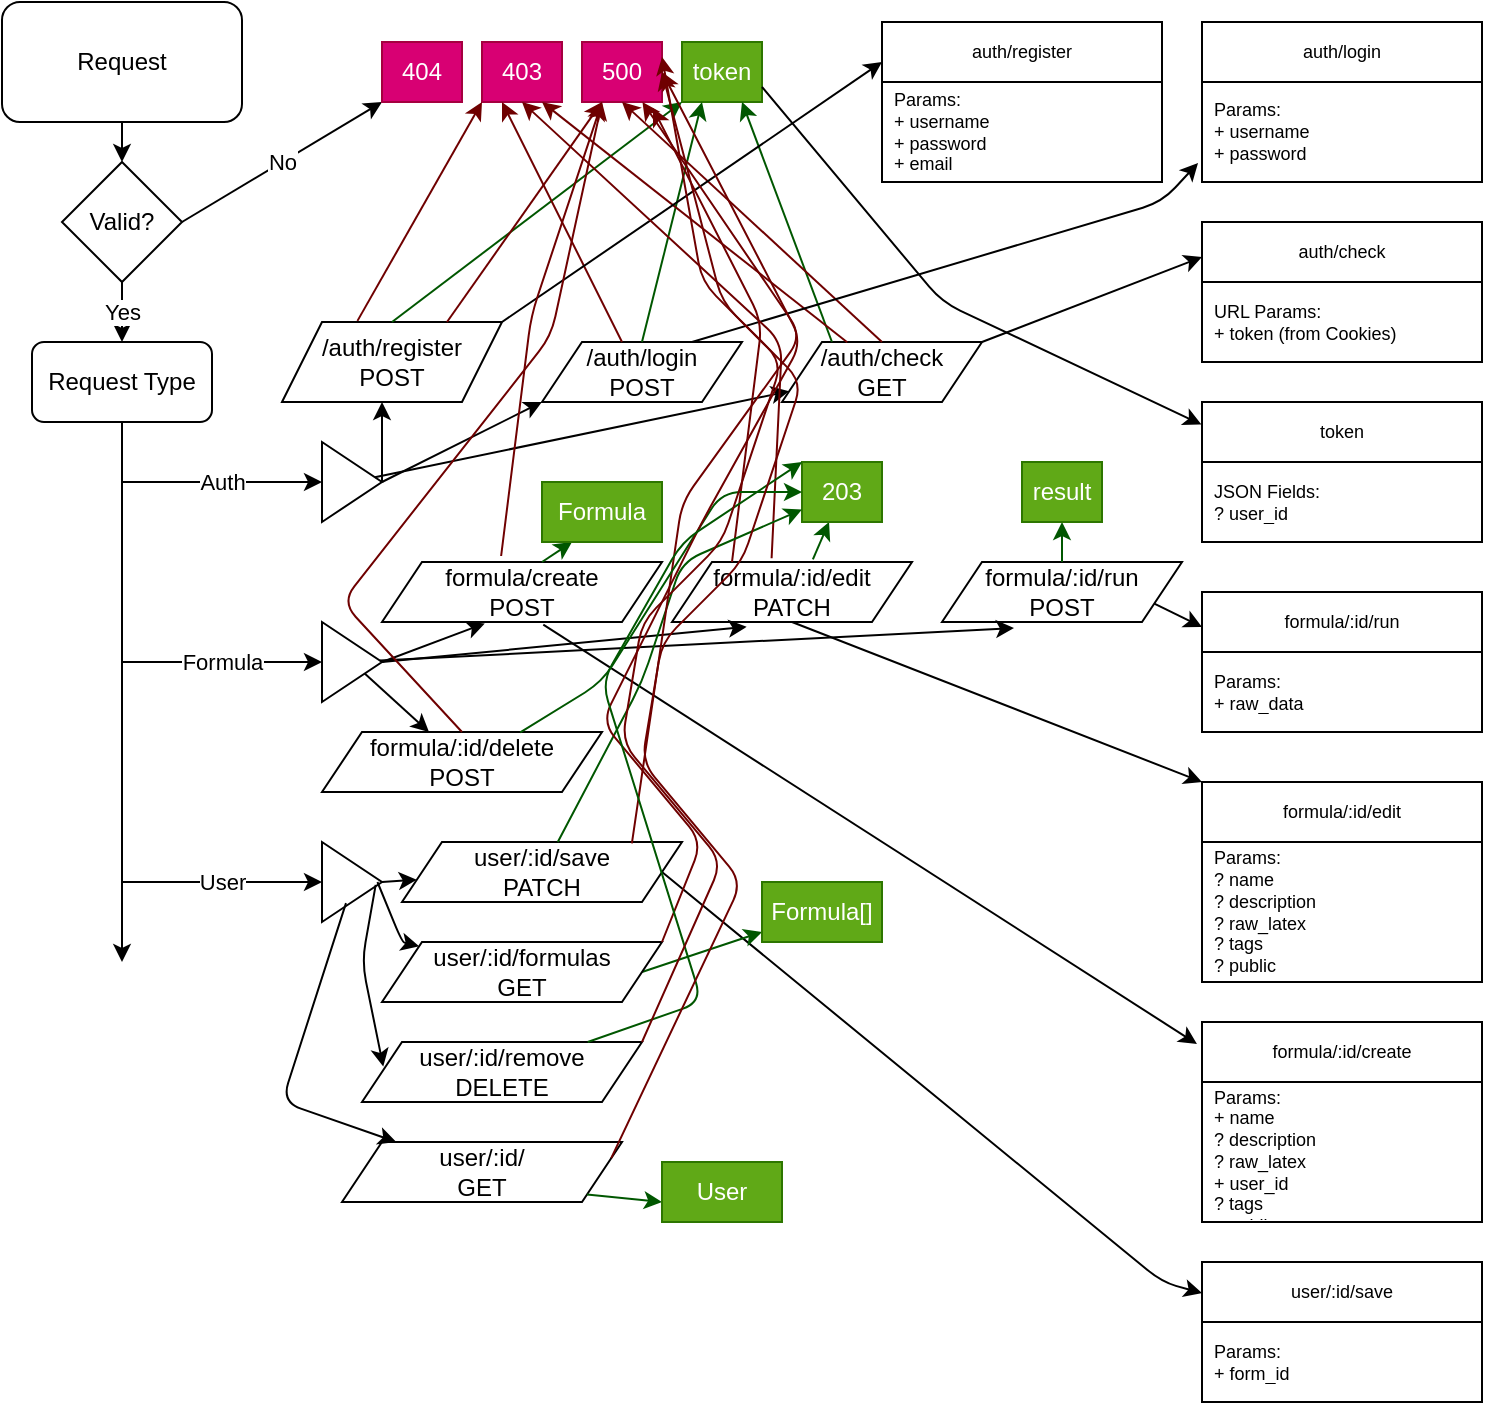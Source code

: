 <mxfile>
    <diagram id="-3ESVIowUBnwDrVUyzs-" name="Page-1">
        <mxGraphModel dx="756" dy="534" grid="1" gridSize="10" guides="1" tooltips="1" connect="1" arrows="1" fold="1" page="1" pageScale="1" pageWidth="850" pageHeight="1100" math="0" shadow="0">
            <root>
                <mxCell id="0"/>
                <mxCell id="1" parent="0"/>
                <mxCell id="2" value="Request" style="rounded=1;whiteSpace=wrap;html=1;" parent="1" vertex="1">
                    <mxGeometry x="30" y="20" width="120" height="60" as="geometry"/>
                </mxCell>
                <mxCell id="7" value="Valid?" style="rhombus;whiteSpace=wrap;html=1;" parent="1" vertex="1">
                    <mxGeometry x="60" y="100" width="60" height="60" as="geometry"/>
                </mxCell>
                <mxCell id="8" value="" style="endArrow=classic;html=1;exitX=0.5;exitY=1;exitDx=0;exitDy=0;entryX=0.5;entryY=0;entryDx=0;entryDy=0;" parent="1" source="2" target="7" edge="1">
                    <mxGeometry width="50" height="50" relative="1" as="geometry">
                        <mxPoint x="350" y="240" as="sourcePoint"/>
                        <mxPoint x="400" y="190" as="targetPoint"/>
                    </mxGeometry>
                </mxCell>
                <mxCell id="9" value="" style="endArrow=classic;html=1;exitX=0.5;exitY=1;exitDx=0;exitDy=0;" parent="1" source="7" edge="1">
                    <mxGeometry relative="1" as="geometry">
                        <mxPoint x="330" y="210" as="sourcePoint"/>
                        <mxPoint x="90" y="190" as="targetPoint"/>
                    </mxGeometry>
                </mxCell>
                <mxCell id="10" value="Yes" style="edgeLabel;resizable=0;html=1;align=center;verticalAlign=middle;" parent="9" connectable="0" vertex="1">
                    <mxGeometry relative="1" as="geometry"/>
                </mxCell>
                <mxCell id="11" value="" style="endArrow=classic;html=1;exitX=1;exitY=0.5;exitDx=0;exitDy=0;" parent="1" source="7" edge="1">
                    <mxGeometry relative="1" as="geometry">
                        <mxPoint x="330" y="210" as="sourcePoint"/>
                        <mxPoint x="220" y="70" as="targetPoint"/>
                    </mxGeometry>
                </mxCell>
                <mxCell id="12" value="No" style="edgeLabel;resizable=0;html=1;align=center;verticalAlign=middle;" parent="11" connectable="0" vertex="1">
                    <mxGeometry relative="1" as="geometry"/>
                </mxCell>
                <mxCell id="13" value="404" style="rounded=0;whiteSpace=wrap;html=1;fillColor=#d80073;fontColor=#ffffff;strokeColor=#A50040;" parent="1" vertex="1">
                    <mxGeometry x="220" y="40" width="40" height="30" as="geometry"/>
                </mxCell>
                <mxCell id="14" value="Request Type" style="rounded=1;whiteSpace=wrap;html=1;" parent="1" vertex="1">
                    <mxGeometry x="45" y="190" width="90" height="40" as="geometry"/>
                </mxCell>
                <mxCell id="17" value="" style="endArrow=classic;html=1;exitX=0.5;exitY=1;exitDx=0;exitDy=0;" parent="1" source="14" edge="1">
                    <mxGeometry width="50" height="50" relative="1" as="geometry">
                        <mxPoint x="90" y="240" as="sourcePoint"/>
                        <mxPoint x="90" y="500" as="targetPoint"/>
                    </mxGeometry>
                </mxCell>
                <mxCell id="18" value="" style="endArrow=classic;html=1;" parent="1" edge="1">
                    <mxGeometry relative="1" as="geometry">
                        <mxPoint x="90" y="260" as="sourcePoint"/>
                        <mxPoint x="190" y="260" as="targetPoint"/>
                    </mxGeometry>
                </mxCell>
                <mxCell id="19" value="Auth" style="edgeLabel;resizable=0;html=1;align=center;verticalAlign=middle;" parent="18" connectable="0" vertex="1">
                    <mxGeometry relative="1" as="geometry"/>
                </mxCell>
                <mxCell id="20" value="" style="triangle;whiteSpace=wrap;html=1;" parent="1" vertex="1">
                    <mxGeometry x="190" y="240" width="30" height="40" as="geometry"/>
                </mxCell>
                <mxCell id="21" value="" style="endArrow=classic;html=1;" parent="1" source="20" target="26" edge="1">
                    <mxGeometry width="50" height="50" relative="1" as="geometry">
                        <mxPoint x="350" y="280" as="sourcePoint"/>
                        <mxPoint x="420" y="220" as="targetPoint"/>
                    </mxGeometry>
                </mxCell>
                <mxCell id="22" value="" style="endArrow=classic;html=1;" parent="1" edge="1">
                    <mxGeometry width="50" height="50" relative="1" as="geometry">
                        <mxPoint x="220" y="260" as="sourcePoint"/>
                        <mxPoint x="300" y="220" as="targetPoint"/>
                    </mxGeometry>
                </mxCell>
                <mxCell id="23" value="" style="endArrow=classic;html=1;exitX=1;exitY=0.5;exitDx=0;exitDy=0;" parent="1" source="20" edge="1">
                    <mxGeometry width="50" height="50" relative="1" as="geometry">
                        <mxPoint x="350" y="280" as="sourcePoint"/>
                        <mxPoint x="220" y="220" as="targetPoint"/>
                    </mxGeometry>
                </mxCell>
                <mxCell id="24" value="/auth/register&lt;br&gt;POST" style="shape=parallelogram;perimeter=parallelogramPerimeter;whiteSpace=wrap;html=1;fixedSize=1;" parent="1" vertex="1">
                    <mxGeometry x="170" y="180" width="110" height="40" as="geometry"/>
                </mxCell>
                <mxCell id="25" value="/auth/login&lt;br&gt;POST" style="shape=parallelogram;perimeter=parallelogramPerimeter;whiteSpace=wrap;html=1;fixedSize=1;" parent="1" vertex="1">
                    <mxGeometry x="300" y="190" width="100" height="30" as="geometry"/>
                </mxCell>
                <mxCell id="26" value="/auth/check&lt;br&gt;GET" style="shape=parallelogram;perimeter=parallelogramPerimeter;whiteSpace=wrap;html=1;fixedSize=1;" parent="1" vertex="1">
                    <mxGeometry x="420" y="190" width="100" height="30" as="geometry"/>
                </mxCell>
                <mxCell id="27" value="403" style="rounded=0;whiteSpace=wrap;html=1;fillColor=#d80073;fontColor=#ffffff;strokeColor=#A50040;" parent="1" vertex="1">
                    <mxGeometry x="270" y="40" width="40" height="30" as="geometry"/>
                </mxCell>
                <mxCell id="28" value="500" style="rounded=0;whiteSpace=wrap;html=1;fillColor=#d80073;fontColor=#ffffff;strokeColor=#A50040;" parent="1" vertex="1">
                    <mxGeometry x="320" y="40" width="40" height="30" as="geometry"/>
                </mxCell>
                <mxCell id="29" value="token" style="rounded=0;whiteSpace=wrap;html=1;fillColor=#60a917;fontColor=#ffffff;strokeColor=#2D7600;" parent="1" vertex="1">
                    <mxGeometry x="370" y="40" width="40" height="30" as="geometry"/>
                </mxCell>
                <mxCell id="30" value="" style="endArrow=classic;html=1;fillColor=#a20025;strokeColor=#6F0000;exitX=0.343;exitY=-0.014;exitDx=0;exitDy=0;exitPerimeter=0;entryX=0;entryY=1;entryDx=0;entryDy=0;" parent="1" source="24" target="27" edge="1">
                    <mxGeometry width="50" height="50" relative="1" as="geometry">
                        <mxPoint x="290" y="190" as="sourcePoint"/>
                        <mxPoint x="340" y="140" as="targetPoint"/>
                    </mxGeometry>
                </mxCell>
                <mxCell id="31" value="" style="endArrow=classic;html=1;fillColor=#008a00;strokeColor=#005700;exitX=0.5;exitY=0;exitDx=0;exitDy=0;entryX=0;entryY=1;entryDx=0;entryDy=0;" parent="1" source="24" target="29" edge="1">
                    <mxGeometry width="50" height="50" relative="1" as="geometry">
                        <mxPoint x="290" y="190" as="sourcePoint"/>
                        <mxPoint x="340" y="140" as="targetPoint"/>
                    </mxGeometry>
                </mxCell>
                <mxCell id="32" value="" style="endArrow=classic;html=1;fillColor=#a20025;strokeColor=#6F0000;exitX=0.4;exitY=0;exitDx=0;exitDy=0;exitPerimeter=0;entryX=0.25;entryY=1;entryDx=0;entryDy=0;" parent="1" source="25" target="27" edge="1">
                    <mxGeometry width="50" height="50" relative="1" as="geometry">
                        <mxPoint x="224.3" y="199.58" as="sourcePoint"/>
                        <mxPoint x="280" y="80.0" as="targetPoint"/>
                    </mxGeometry>
                </mxCell>
                <mxCell id="33" value="" style="endArrow=classic;html=1;fillColor=#008a00;strokeColor=#005700;exitX=0.5;exitY=0;exitDx=0;exitDy=0;entryX=0.25;entryY=1;entryDx=0;entryDy=0;" parent="1" source="25" target="29" edge="1">
                    <mxGeometry width="50" height="50" relative="1" as="geometry">
                        <mxPoint x="240" y="200" as="sourcePoint"/>
                        <mxPoint x="380" y="80.0" as="targetPoint"/>
                    </mxGeometry>
                </mxCell>
                <mxCell id="34" value="" style="endArrow=classic;html=1;fillColor=#a20025;strokeColor=#6F0000;exitX=0.75;exitY=0;exitDx=0;exitDy=0;entryX=0.25;entryY=1;entryDx=0;entryDy=0;" parent="1" source="24" target="28" edge="1">
                    <mxGeometry width="50" height="50" relative="1" as="geometry">
                        <mxPoint x="224.3" y="199.58" as="sourcePoint"/>
                        <mxPoint x="280" y="80.0" as="targetPoint"/>
                    </mxGeometry>
                </mxCell>
                <mxCell id="35" value="" style="endArrow=classic;html=1;fillColor=#008a00;strokeColor=#005700;exitX=0.25;exitY=0;exitDx=0;exitDy=0;entryX=0.75;entryY=1;entryDx=0;entryDy=0;" parent="1" source="26" target="29" edge="1">
                    <mxGeometry width="50" height="50" relative="1" as="geometry">
                        <mxPoint x="360" y="200" as="sourcePoint"/>
                        <mxPoint x="390" y="80.0" as="targetPoint"/>
                    </mxGeometry>
                </mxCell>
                <mxCell id="36" value="" style="endArrow=classic;html=1;fillColor=#a20025;strokeColor=#6F0000;exitX=0.5;exitY=0;exitDx=0;exitDy=0;entryX=0.5;entryY=1;entryDx=0;entryDy=0;" parent="1" source="26" target="28" edge="1">
                    <mxGeometry width="50" height="50" relative="1" as="geometry">
                        <mxPoint x="350" y="200" as="sourcePoint"/>
                        <mxPoint x="290" y="80.0" as="targetPoint"/>
                    </mxGeometry>
                </mxCell>
                <mxCell id="37" value="" style="endArrow=classic;html=1;fillColor=#a20025;strokeColor=#6F0000;exitX=0.326;exitY=0.005;exitDx=0;exitDy=0;entryX=0.75;entryY=1;entryDx=0;entryDy=0;exitPerimeter=0;" parent="1" source="26" target="27" edge="1">
                    <mxGeometry width="50" height="50" relative="1" as="geometry">
                        <mxPoint x="480" y="200" as="sourcePoint"/>
                        <mxPoint x="350" y="80.0" as="targetPoint"/>
                    </mxGeometry>
                </mxCell>
                <mxCell id="39" value="" style="endArrow=classic;html=1;" parent="1" edge="1">
                    <mxGeometry relative="1" as="geometry">
                        <mxPoint x="90" y="350" as="sourcePoint"/>
                        <mxPoint x="190" y="350" as="targetPoint"/>
                    </mxGeometry>
                </mxCell>
                <mxCell id="40" value="Formula" style="edgeLabel;resizable=0;html=1;align=center;verticalAlign=middle;" parent="39" connectable="0" vertex="1">
                    <mxGeometry relative="1" as="geometry"/>
                </mxCell>
                <mxCell id="41" value="" style="triangle;whiteSpace=wrap;html=1;" parent="1" vertex="1">
                    <mxGeometry x="190" y="330" width="30" height="40" as="geometry"/>
                </mxCell>
                <mxCell id="42" value="" style="endArrow=classic;html=1;exitX=1;exitY=0;exitDx=0;exitDy=0;entryX=0;entryY=0.25;entryDx=0;entryDy=0;" parent="1" source="24" target="46" edge="1">
                    <mxGeometry width="50" height="50" relative="1" as="geometry">
                        <mxPoint x="290" y="240" as="sourcePoint"/>
                        <mxPoint x="540" y="123.125" as="targetPoint"/>
                    </mxGeometry>
                </mxCell>
                <mxCell id="46" value="auth/register" style="swimlane;fontStyle=0;childLayout=stackLayout;horizontal=1;startSize=30;horizontalStack=0;resizeParent=1;resizeParentMax=0;resizeLast=0;collapsible=1;marginBottom=0;whiteSpace=wrap;html=1;fontSize=9;" parent="1" vertex="1">
                    <mxGeometry x="470" y="30" width="140" height="80" as="geometry"/>
                </mxCell>
                <mxCell id="47" value="Params:&lt;br&gt;+ username&lt;br&gt;+ password&lt;br&gt;+ email" style="text;strokeColor=none;fillColor=none;align=left;verticalAlign=middle;spacingLeft=4;spacingRight=4;overflow=hidden;points=[[0,0.5],[1,0.5]];portConstraint=eastwest;rotatable=0;whiteSpace=wrap;html=1;fontSize=9;" parent="46" vertex="1">
                    <mxGeometry y="30" width="140" height="50" as="geometry"/>
                </mxCell>
                <mxCell id="50" value="auth/login" style="swimlane;fontStyle=0;childLayout=stackLayout;horizontal=1;startSize=30;horizontalStack=0;resizeParent=1;resizeParentMax=0;resizeLast=0;collapsible=1;marginBottom=0;whiteSpace=wrap;html=1;fontSize=9;" parent="1" vertex="1">
                    <mxGeometry x="630" y="30" width="140" height="80" as="geometry"/>
                </mxCell>
                <mxCell id="51" value="Params:&lt;br&gt;+ username&lt;br&gt;+ password" style="text;strokeColor=none;fillColor=none;align=left;verticalAlign=middle;spacingLeft=4;spacingRight=4;overflow=hidden;points=[[0,0.5],[1,0.5]];portConstraint=eastwest;rotatable=0;whiteSpace=wrap;html=1;fontSize=9;" parent="50" vertex="1">
                    <mxGeometry y="30" width="140" height="50" as="geometry"/>
                </mxCell>
                <mxCell id="52" value="auth/check" style="swimlane;fontStyle=0;childLayout=stackLayout;horizontal=1;startSize=30;horizontalStack=0;resizeParent=1;resizeParentMax=0;resizeLast=0;collapsible=1;marginBottom=0;whiteSpace=wrap;html=1;fontSize=9;" parent="1" vertex="1">
                    <mxGeometry x="630" y="130" width="140" height="70" as="geometry"/>
                </mxCell>
                <mxCell id="53" value="URL Params:&lt;br&gt;+ token (from Cookies)" style="text;strokeColor=none;fillColor=none;align=left;verticalAlign=middle;spacingLeft=4;spacingRight=4;overflow=hidden;points=[[0,0.5],[1,0.5]];portConstraint=eastwest;rotatable=0;whiteSpace=wrap;html=1;fontSize=9;" parent="52" vertex="1">
                    <mxGeometry y="30" width="140" height="40" as="geometry"/>
                </mxCell>
                <mxCell id="54" value="" style="endArrow=classic;html=1;exitX=1;exitY=0;exitDx=0;exitDy=0;entryX=0;entryY=0.25;entryDx=0;entryDy=0;" parent="1" source="26" target="52" edge="1">
                    <mxGeometry width="50" height="50" relative="1" as="geometry">
                        <mxPoint x="290" y="190" as="sourcePoint"/>
                        <mxPoint x="480" y="60.0" as="targetPoint"/>
                    </mxGeometry>
                </mxCell>
                <mxCell id="55" value="" style="endArrow=classic;html=1;exitX=0.75;exitY=0;exitDx=0;exitDy=0;entryX=-0.014;entryY=0.809;entryDx=0;entryDy=0;entryPerimeter=0;" parent="1" source="25" target="51" edge="1">
                    <mxGeometry width="50" height="50" relative="1" as="geometry">
                        <mxPoint x="300" y="200" as="sourcePoint"/>
                        <mxPoint x="490" y="70.0" as="targetPoint"/>
                        <Array as="points">
                            <mxPoint x="610" y="120"/>
                        </Array>
                    </mxGeometry>
                </mxCell>
                <mxCell id="56" value="" style="endArrow=classic;html=1;fontSize=9;exitX=1;exitY=0.75;exitDx=0;exitDy=0;entryX=-0.002;entryY=0.161;entryDx=0;entryDy=0;entryPerimeter=0;" parent="1" source="29" target="57" edge="1">
                    <mxGeometry width="50" height="50" relative="1" as="geometry">
                        <mxPoint x="520" y="130" as="sourcePoint"/>
                        <mxPoint x="620" y="230" as="targetPoint"/>
                        <Array as="points">
                            <mxPoint x="500" y="170"/>
                        </Array>
                    </mxGeometry>
                </mxCell>
                <mxCell id="57" value="token" style="swimlane;fontStyle=0;childLayout=stackLayout;horizontal=1;startSize=30;horizontalStack=0;resizeParent=1;resizeParentMax=0;resizeLast=0;collapsible=1;marginBottom=0;whiteSpace=wrap;html=1;fontSize=9;" parent="1" vertex="1">
                    <mxGeometry x="630" y="220" width="140" height="70" as="geometry"/>
                </mxCell>
                <mxCell id="58" value="JSON Fields:&lt;br&gt;? user_id" style="text;strokeColor=none;fillColor=none;align=left;verticalAlign=middle;spacingLeft=4;spacingRight=4;overflow=hidden;points=[[0,0.5],[1,0.5]];portConstraint=eastwest;rotatable=0;whiteSpace=wrap;html=1;fontSize=9;" parent="57" vertex="1">
                    <mxGeometry y="30" width="140" height="40" as="geometry"/>
                </mxCell>
                <mxCell id="59" value="formula/create&lt;br&gt;POST" style="shape=parallelogram;perimeter=parallelogramPerimeter;whiteSpace=wrap;html=1;fixedSize=1;" parent="1" vertex="1">
                    <mxGeometry x="220" y="300" width="140" height="30" as="geometry"/>
                </mxCell>
                <mxCell id="60" value="formula/:id/edit&lt;br&gt;PATCH&lt;span style=&quot;color: rgba(0, 0, 0, 0); font-family: monospace; font-size: 0px; text-align: start;&quot;&gt;%3CmxGraphModel%3E%3Croot%3E%3CmxCell%20id%3D%220%22%2F%3E%3CmxCell%20id%3D%221%22%20parent%3D%220%22%2F%3E%3CmxCell%20id%3D%222%22%20value%3D%22%2Fformula%2Fcreate%26lt%3Bbr%26gt%3BPOST%22%20style%3D%22shape%3Dparallelogram%3Bperimeter%3DparallelogramPerimeter%3BwhiteSpace%3Dwrap%3Bhtml%3D1%3BfixedSize%3D1%3B%22%20vertex%3D%221%22%20parent%3D%221%22%3E%3CmxGeometry%20x%3D%22240%22%20y%3D%22300%22%20width%3D%22120%22%20height%3D%2230%22%20as%3D%22geometry%22%2F%3E%3C%2FmxCell%3E%3C%2Froot%3E%3C%2FmxGraphModel%3E&lt;/span&gt;" style="shape=parallelogram;perimeter=parallelogramPerimeter;whiteSpace=wrap;html=1;fixedSize=1;" parent="1" vertex="1">
                    <mxGeometry x="365" y="300" width="120" height="30" as="geometry"/>
                </mxCell>
                <mxCell id="61" value="formula/:id/run&lt;br&gt;POST" style="shape=parallelogram;perimeter=parallelogramPerimeter;whiteSpace=wrap;html=1;fixedSize=1;" parent="1" vertex="1">
                    <mxGeometry x="500" y="300" width="120" height="30" as="geometry"/>
                </mxCell>
                <mxCell id="62" value="" style="endArrow=classic;html=1;exitX=1;exitY=0.5;exitDx=0;exitDy=0;entryX=0.367;entryY=1.024;entryDx=0;entryDy=0;entryPerimeter=0;" parent="1" source="41" target="59" edge="1">
                    <mxGeometry width="50" height="50" relative="1" as="geometry">
                        <mxPoint x="246.429" y="372.986" as="sourcePoint"/>
                        <mxPoint x="453.567" y="329.995" as="targetPoint"/>
                    </mxGeometry>
                </mxCell>
                <mxCell id="63" value="" style="endArrow=classic;html=1;exitX=1;exitY=0.5;exitDx=0;exitDy=0;entryX=0.311;entryY=1.081;entryDx=0;entryDy=0;entryPerimeter=0;" parent="1" source="41" target="60" edge="1">
                    <mxGeometry width="50" height="50" relative="1" as="geometry">
                        <mxPoint x="230" y="360" as="sourcePoint"/>
                        <mxPoint x="281.38" y="340.72" as="targetPoint"/>
                    </mxGeometry>
                </mxCell>
                <mxCell id="64" value="" style="endArrow=classic;html=1;entryX=0.3;entryY=1.1;entryDx=0;entryDy=0;entryPerimeter=0;" parent="1" source="41" target="61" edge="1">
                    <mxGeometry width="50" height="50" relative="1" as="geometry">
                        <mxPoint x="230" y="360" as="sourcePoint"/>
                        <mxPoint x="412.32" y="342.43" as="targetPoint"/>
                    </mxGeometry>
                </mxCell>
                <mxCell id="65" value="" style="endArrow=classic;html=1;fillColor=#a20025;strokeColor=#6F0000;exitX=0.25;exitY=0;exitDx=0;exitDy=0;entryX=0.886;entryY=1.1;entryDx=0;entryDy=0;entryPerimeter=0;" parent="1" source="60" target="28" edge="1">
                    <mxGeometry width="50" height="50" relative="1" as="geometry">
                        <mxPoint x="462.6" y="200.15" as="sourcePoint"/>
                        <mxPoint x="310" y="80.0" as="targetPoint"/>
                        <Array as="points">
                            <mxPoint x="410" y="180"/>
                        </Array>
                    </mxGeometry>
                </mxCell>
                <mxCell id="66" value="" style="endArrow=classic;html=1;fillColor=#a20025;strokeColor=#6F0000;exitX=0.415;exitY=-0.062;exitDx=0;exitDy=0;entryX=0.5;entryY=1;entryDx=0;entryDy=0;exitPerimeter=0;" parent="1" source="60" target="27" edge="1">
                    <mxGeometry width="50" height="50" relative="1" as="geometry">
                        <mxPoint x="405" y="310" as="sourcePoint"/>
                        <mxPoint x="365.44" y="83" as="targetPoint"/>
                        <Array as="points">
                            <mxPoint x="420" y="190"/>
                        </Array>
                    </mxGeometry>
                </mxCell>
                <mxCell id="67" value="" style="endArrow=classic;html=1;fillColor=#008a00;strokeColor=#005700;exitX=0.587;exitY=-0.043;exitDx=0;exitDy=0;exitPerimeter=0;" parent="1" source="60" target="68" edge="1">
                    <mxGeometry width="50" height="50" relative="1" as="geometry">
                        <mxPoint x="450" y="300" as="sourcePoint"/>
                        <mxPoint x="470" y="260" as="targetPoint"/>
                    </mxGeometry>
                </mxCell>
                <mxCell id="68" value="203" style="rounded=0;whiteSpace=wrap;html=1;fillColor=#60a917;fontColor=#ffffff;strokeColor=#2D7600;" parent="1" vertex="1">
                    <mxGeometry x="430" y="250" width="40" height="30" as="geometry"/>
                </mxCell>
                <mxCell id="69" value="" style="endArrow=classic;html=1;fillColor=#a20025;strokeColor=#6F0000;exitX=0.25;exitY=0;exitDx=0;exitDy=0;entryX=0.25;entryY=1;entryDx=0;entryDy=0;" parent="1" target="28" edge="1">
                    <mxGeometry width="50" height="50" relative="1" as="geometry">
                        <mxPoint x="279.56" y="297" as="sourcePoint"/>
                        <mxPoint x="240.0" y="70" as="targetPoint"/>
                        <Array as="points">
                            <mxPoint x="294.56" y="177"/>
                        </Array>
                    </mxGeometry>
                </mxCell>
                <mxCell id="71" value="" style="endArrow=classic;html=1;fillColor=#008a00;strokeColor=#005700;exitX=0.587;exitY=-0.043;exitDx=0;exitDy=0;exitPerimeter=0;entryX=0.25;entryY=1;entryDx=0;entryDy=0;" parent="1" target="72" edge="1">
                    <mxGeometry width="50" height="50" relative="1" as="geometry">
                        <mxPoint x="300.0" y="300.0" as="sourcePoint"/>
                        <mxPoint x="330" y="270" as="targetPoint"/>
                    </mxGeometry>
                </mxCell>
                <mxCell id="72" value="Formula" style="rounded=0;whiteSpace=wrap;html=1;fillColor=#60a917;fontColor=#ffffff;strokeColor=#2D7600;" parent="1" vertex="1">
                    <mxGeometry x="300" y="260" width="60" height="30" as="geometry"/>
                </mxCell>
                <mxCell id="73" value="" style="endArrow=classic;html=1;fillColor=#008a00;strokeColor=#005700;exitX=0.5;exitY=0;exitDx=0;exitDy=0;entryX=0.5;entryY=1;entryDx=0;entryDy=0;" parent="1" source="61" target="74" edge="1">
                    <mxGeometry width="50" height="50" relative="1" as="geometry">
                        <mxPoint x="535" y="298.71" as="sourcePoint"/>
                        <mxPoint x="550" y="260" as="targetPoint"/>
                    </mxGeometry>
                </mxCell>
                <mxCell id="74" value="result" style="rounded=0;whiteSpace=wrap;html=1;fillColor=#60a917;fontColor=#ffffff;strokeColor=#2D7600;" parent="1" vertex="1">
                    <mxGeometry x="540" y="250" width="40" height="30" as="geometry"/>
                </mxCell>
                <mxCell id="77" value="" style="endArrow=classic;html=1;" parent="1" edge="1">
                    <mxGeometry relative="1" as="geometry">
                        <mxPoint x="90" y="460" as="sourcePoint"/>
                        <mxPoint x="190" y="460" as="targetPoint"/>
                    </mxGeometry>
                </mxCell>
                <mxCell id="78" value="User" style="edgeLabel;resizable=0;html=1;align=center;verticalAlign=middle;" parent="77" connectable="0" vertex="1">
                    <mxGeometry relative="1" as="geometry"/>
                </mxCell>
                <mxCell id="79" value="" style="triangle;whiteSpace=wrap;html=1;" parent="1" vertex="1">
                    <mxGeometry x="190" y="440" width="30" height="40" as="geometry"/>
                </mxCell>
                <mxCell id="80" value="formula/:id/run" style="swimlane;fontStyle=0;childLayout=stackLayout;horizontal=1;startSize=30;horizontalStack=0;resizeParent=1;resizeParentMax=0;resizeLast=0;collapsible=1;marginBottom=0;whiteSpace=wrap;html=1;fontSize=9;" parent="1" vertex="1">
                    <mxGeometry x="630" y="315" width="140" height="70" as="geometry"/>
                </mxCell>
                <mxCell id="81" value="Params:&lt;br&gt;+ raw_data" style="text;strokeColor=none;fillColor=none;align=left;verticalAlign=middle;spacingLeft=4;spacingRight=4;overflow=hidden;points=[[0,0.5],[1,0.5]];portConstraint=eastwest;rotatable=0;whiteSpace=wrap;html=1;fontSize=9;" parent="80" vertex="1">
                    <mxGeometry y="30" width="140" height="40" as="geometry"/>
                </mxCell>
                <mxCell id="82" value="" style="endArrow=classic;html=1;fontSize=9;exitX=1;exitY=0.75;exitDx=0;exitDy=0;entryX=0;entryY=0.25;entryDx=0;entryDy=0;" parent="1" source="61" target="80" edge="1">
                    <mxGeometry width="50" height="50" relative="1" as="geometry">
                        <mxPoint x="570" y="320" as="sourcePoint"/>
                        <mxPoint x="620" y="270" as="targetPoint"/>
                    </mxGeometry>
                </mxCell>
                <mxCell id="83" value="formula/:id/edit" style="swimlane;fontStyle=0;childLayout=stackLayout;horizontal=1;startSize=30;horizontalStack=0;resizeParent=1;resizeParentMax=0;resizeLast=0;collapsible=1;marginBottom=0;whiteSpace=wrap;html=1;fontSize=9;" parent="1" vertex="1">
                    <mxGeometry x="630" y="410" width="140" height="100" as="geometry"/>
                </mxCell>
                <mxCell id="84" value="Params:&lt;br&gt;? name&lt;br&gt;? description&lt;br&gt;? raw_latex&lt;br&gt;? tags&lt;br&gt;? public" style="text;strokeColor=none;fillColor=none;align=left;verticalAlign=middle;spacingLeft=4;spacingRight=4;overflow=hidden;points=[[0,0.5],[1,0.5]];portConstraint=eastwest;rotatable=0;whiteSpace=wrap;html=1;fontSize=9;" parent="83" vertex="1">
                    <mxGeometry y="30" width="140" height="70" as="geometry"/>
                </mxCell>
                <mxCell id="85" value="" style="endArrow=classic;html=1;fontSize=9;exitX=0.5;exitY=1;exitDx=0;exitDy=0;entryX=0;entryY=0;entryDx=0;entryDy=0;" parent="1" source="60" target="83" edge="1">
                    <mxGeometry width="50" height="50" relative="1" as="geometry">
                        <mxPoint x="616.154" y="330.769" as="sourcePoint"/>
                        <mxPoint x="640" y="342.5" as="targetPoint"/>
                    </mxGeometry>
                </mxCell>
                <mxCell id="86" value="formula/:id/create" style="swimlane;fontStyle=0;childLayout=stackLayout;horizontal=1;startSize=30;horizontalStack=0;resizeParent=1;resizeParentMax=0;resizeLast=0;collapsible=1;marginBottom=0;whiteSpace=wrap;html=1;fontSize=9;" parent="1" vertex="1">
                    <mxGeometry x="630" y="530" width="140" height="100" as="geometry"/>
                </mxCell>
                <mxCell id="87" value="Params:&lt;br&gt;+ name&lt;br&gt;? description&lt;br&gt;? raw_latex&lt;br&gt;+ user_id&lt;br&gt;? tags&lt;br&gt;+ public" style="text;strokeColor=none;fillColor=none;align=left;verticalAlign=middle;spacingLeft=4;spacingRight=4;overflow=hidden;points=[[0,0.5],[1,0.5]];portConstraint=eastwest;rotatable=0;whiteSpace=wrap;html=1;fontSize=9;" parent="86" vertex="1">
                    <mxGeometry y="30" width="140" height="70" as="geometry"/>
                </mxCell>
                <mxCell id="88" value="" style="endArrow=classic;html=1;fontSize=9;exitX=0.576;exitY=1.043;exitDx=0;exitDy=0;entryX=-0.018;entryY=0.11;entryDx=0;entryDy=0;entryPerimeter=0;exitPerimeter=0;" parent="1" source="59" target="86" edge="1">
                    <mxGeometry width="50" height="50" relative="1" as="geometry">
                        <mxPoint x="435" y="340" as="sourcePoint"/>
                        <mxPoint x="640" y="420" as="targetPoint"/>
                    </mxGeometry>
                </mxCell>
                <mxCell id="96" style="edgeStyle=none;html=1;exitX=1;exitY=0.5;exitDx=0;exitDy=0;fontSize=9;" parent="1" source="89" target="94" edge="1">
                    <mxGeometry relative="1" as="geometry">
                        <Array as="points">
                            <mxPoint x="610" y="660"/>
                        </Array>
                    </mxGeometry>
                </mxCell>
                <mxCell id="89" value="user/:id/save&lt;br&gt;PATCH" style="shape=parallelogram;perimeter=parallelogramPerimeter;whiteSpace=wrap;html=1;fixedSize=1;" parent="1" vertex="1">
                    <mxGeometry x="230" y="440" width="140" height="30" as="geometry"/>
                </mxCell>
                <mxCell id="90" value="" style="endArrow=classic;html=1;exitX=1;exitY=0.5;exitDx=0;exitDy=0;" parent="1" source="79" target="89" edge="1">
                    <mxGeometry width="50" height="50" relative="1" as="geometry">
                        <mxPoint x="240" y="480" as="sourcePoint"/>
                        <mxPoint x="291.38" y="460.72" as="targetPoint"/>
                    </mxGeometry>
                </mxCell>
                <mxCell id="92" value="" style="endArrow=classic;html=1;fillColor=#008a00;strokeColor=#005700;" parent="1" source="89" target="68" edge="1">
                    <mxGeometry width="50" height="50" relative="1" as="geometry">
                        <mxPoint x="445.44" y="308.71" as="sourcePoint"/>
                        <mxPoint x="453.521" y="290" as="targetPoint"/>
                        <Array as="points">
                            <mxPoint x="350" y="360"/>
                            <mxPoint x="370" y="300"/>
                        </Array>
                    </mxGeometry>
                </mxCell>
                <mxCell id="93" value="" style="endArrow=classic;html=1;fillColor=#a20025;strokeColor=#6F0000;exitX=0.821;exitY=0.024;exitDx=0;exitDy=0;exitPerimeter=0;" parent="1" source="89" target="28" edge="1">
                    <mxGeometry width="50" height="50" relative="1" as="geometry">
                        <mxPoint x="289.56" y="307" as="sourcePoint"/>
                        <mxPoint x="340" y="80.0" as="targetPoint"/>
                        <Array as="points">
                            <mxPoint x="370" y="270"/>
                            <mxPoint x="430" y="187"/>
                        </Array>
                    </mxGeometry>
                </mxCell>
                <mxCell id="94" value="user/:id/save" style="swimlane;fontStyle=0;childLayout=stackLayout;horizontal=1;startSize=30;horizontalStack=0;resizeParent=1;resizeParentMax=0;resizeLast=0;collapsible=1;marginBottom=0;whiteSpace=wrap;html=1;fontSize=9;" parent="1" vertex="1">
                    <mxGeometry x="630" y="650" width="140" height="70" as="geometry"/>
                </mxCell>
                <mxCell id="95" value="Params:&lt;br&gt;+ form_id" style="text;strokeColor=none;fillColor=none;align=left;verticalAlign=middle;spacingLeft=4;spacingRight=4;overflow=hidden;points=[[0,0.5],[1,0.5]];portConstraint=eastwest;rotatable=0;whiteSpace=wrap;html=1;fontSize=9;" parent="94" vertex="1">
                    <mxGeometry y="30" width="140" height="40" as="geometry"/>
                </mxCell>
                <mxCell id="97" value="formula/:id/delete&lt;br&gt;POST" style="shape=parallelogram;perimeter=parallelogramPerimeter;whiteSpace=wrap;html=1;fixedSize=1;" parent="1" vertex="1">
                    <mxGeometry x="190" y="385" width="140" height="30" as="geometry"/>
                </mxCell>
                <mxCell id="98" value="" style="endArrow=classic;html=1;fontSize=9;" parent="1" source="41" target="97" edge="1">
                    <mxGeometry width="50" height="50" relative="1" as="geometry">
                        <mxPoint x="350" y="410" as="sourcePoint"/>
                        <mxPoint x="400" y="360" as="targetPoint"/>
                    </mxGeometry>
                </mxCell>
                <mxCell id="99" value="" style="endArrow=classic;html=1;fillColor=#008a00;strokeColor=#005700;exitX=0.708;exitY=0.005;exitDx=0;exitDy=0;exitPerimeter=0;entryX=0;entryY=0.5;entryDx=0;entryDy=0;" parent="1" source="97" target="68" edge="1">
                    <mxGeometry width="50" height="50" relative="1" as="geometry">
                        <mxPoint x="445.44" y="308.71" as="sourcePoint"/>
                        <mxPoint x="453.521" y="290" as="targetPoint"/>
                        <Array as="points">
                            <mxPoint x="330" y="360"/>
                            <mxPoint x="390" y="265"/>
                        </Array>
                    </mxGeometry>
                </mxCell>
                <mxCell id="100" value="" style="endArrow=classic;html=1;fillColor=#a20025;strokeColor=#6F0000;exitX=0.5;exitY=0;exitDx=0;exitDy=0;entryX=0.25;entryY=1;entryDx=0;entryDy=0;" parent="1" source="97" target="28" edge="1">
                    <mxGeometry width="50" height="50" relative="1" as="geometry">
                        <mxPoint x="289.56" y="307" as="sourcePoint"/>
                        <mxPoint x="340" y="80.0" as="targetPoint"/>
                        <Array as="points">
                            <mxPoint x="200" y="320"/>
                            <mxPoint x="304.56" y="187"/>
                        </Array>
                    </mxGeometry>
                </mxCell>
                <mxCell id="105" style="edgeStyle=none;html=1;exitX=1;exitY=0.5;exitDx=0;exitDy=0;fontSize=9;fillColor=#008a00;strokeColor=#005700;" parent="1" source="101" target="104" edge="1">
                    <mxGeometry relative="1" as="geometry"/>
                </mxCell>
                <mxCell id="101" value="user/:id/formulas&lt;br&gt;GET" style="shape=parallelogram;perimeter=parallelogramPerimeter;whiteSpace=wrap;html=1;fixedSize=1;" parent="1" vertex="1">
                    <mxGeometry x="220" y="490" width="140" height="30" as="geometry"/>
                </mxCell>
                <mxCell id="102" value="user/:id/remove&lt;br&gt;DELETE" style="shape=parallelogram;perimeter=parallelogramPerimeter;whiteSpace=wrap;html=1;fixedSize=1;" parent="1" vertex="1">
                    <mxGeometry x="210" y="540" width="140" height="30" as="geometry"/>
                </mxCell>
                <mxCell id="104" value="Formula[]" style="rounded=0;whiteSpace=wrap;html=1;fillColor=#60a917;fontColor=#ffffff;strokeColor=#2D7600;" parent="1" vertex="1">
                    <mxGeometry x="410" y="460" width="60" height="30" as="geometry"/>
                </mxCell>
                <mxCell id="109" value="" style="endArrow=classic;html=1;fillColor=#a20025;strokeColor=#6F0000;exitX=1;exitY=0;exitDx=0;exitDy=0;entryX=1;entryY=0.5;entryDx=0;entryDy=0;" parent="1" source="101" target="28" edge="1">
                    <mxGeometry width="50" height="50" relative="1" as="geometry">
                        <mxPoint x="354.94" y="450.72" as="sourcePoint"/>
                        <mxPoint x="360.227" y="80.0" as="targetPoint"/>
                        <Array as="points">
                            <mxPoint x="380" y="440"/>
                            <mxPoint x="330" y="380"/>
                            <mxPoint x="380" y="280"/>
                            <mxPoint x="430" y="190"/>
                        </Array>
                    </mxGeometry>
                </mxCell>
                <mxCell id="110" style="edgeStyle=none;html=1;fontSize=9;fillColor=#008a00;strokeColor=#005700;entryX=0;entryY=0;entryDx=0;entryDy=0;" parent="1" source="102" target="68" edge="1">
                    <mxGeometry relative="1" as="geometry">
                        <mxPoint x="360" y="515" as="sourcePoint"/>
                        <mxPoint x="420" y="495" as="targetPoint"/>
                        <Array as="points">
                            <mxPoint x="380" y="520"/>
                            <mxPoint x="330" y="360"/>
                            <mxPoint x="370" y="290"/>
                        </Array>
                    </mxGeometry>
                </mxCell>
                <mxCell id="111" value="" style="endArrow=classic;html=1;fillColor=#a20025;strokeColor=#6F0000;exitX=1;exitY=0;exitDx=0;exitDy=0;entryX=1;entryY=0.25;entryDx=0;entryDy=0;" parent="1" source="102" target="28" edge="1">
                    <mxGeometry width="50" height="50" relative="1" as="geometry">
                        <mxPoint x="370" y="500" as="sourcePoint"/>
                        <mxPoint x="370" y="65.0" as="targetPoint"/>
                        <Array as="points">
                            <mxPoint x="390" y="450"/>
                            <mxPoint x="340" y="390"/>
                            <mxPoint x="350" y="330"/>
                            <mxPoint x="390" y="290"/>
                            <mxPoint x="420" y="200"/>
                            <mxPoint x="380" y="160"/>
                        </Array>
                    </mxGeometry>
                </mxCell>
                <mxCell id="112" value="" style="endArrow=classic;html=1;exitX=0.924;exitY=0.5;exitDx=0;exitDy=0;exitPerimeter=0;" edge="1" parent="1" source="79" target="101">
                    <mxGeometry width="50" height="50" relative="1" as="geometry">
                        <mxPoint x="230" y="470" as="sourcePoint"/>
                        <mxPoint x="247.391" y="468.913" as="targetPoint"/>
                        <Array as="points">
                            <mxPoint x="230" y="490"/>
                        </Array>
                    </mxGeometry>
                </mxCell>
                <mxCell id="113" value="" style="endArrow=classic;html=1;exitX=0.895;exitY=0.536;exitDx=0;exitDy=0;exitPerimeter=0;entryX=0.076;entryY=0.41;entryDx=0;entryDy=0;entryPerimeter=0;" edge="1" parent="1" source="79" target="102">
                    <mxGeometry width="50" height="50" relative="1" as="geometry">
                        <mxPoint x="227.72" y="470" as="sourcePoint"/>
                        <mxPoint x="248.571" y="502.143" as="targetPoint"/>
                        <Array as="points">
                            <mxPoint x="210" y="500"/>
                        </Array>
                    </mxGeometry>
                </mxCell>
                <mxCell id="114" value="user/:id/&lt;br&gt;GET" style="shape=parallelogram;perimeter=parallelogramPerimeter;whiteSpace=wrap;html=1;fixedSize=1;" vertex="1" parent="1">
                    <mxGeometry x="200" y="590" width="140" height="30" as="geometry"/>
                </mxCell>
                <mxCell id="115" value="" style="endArrow=classic;html=1;exitX=0.4;exitY=0.764;exitDx=0;exitDy=0;exitPerimeter=0;" edge="1" parent="1" source="79" target="114">
                    <mxGeometry width="50" height="50" relative="1" as="geometry">
                        <mxPoint x="196.85" y="470.0" as="sourcePoint"/>
                        <mxPoint x="200.64" y="560.86" as="targetPoint"/>
                        <Array as="points">
                            <mxPoint x="170" y="570"/>
                        </Array>
                    </mxGeometry>
                </mxCell>
                <mxCell id="116" value="" style="endArrow=classic;html=1;fillColor=#a20025;strokeColor=#6F0000;exitX=1;exitY=0.25;exitDx=0;exitDy=0;entryX=1;entryY=0.5;entryDx=0;entryDy=0;" edge="1" parent="1" source="114" target="28">
                    <mxGeometry width="50" height="50" relative="1" as="geometry">
                        <mxPoint x="360" y="550" as="sourcePoint"/>
                        <mxPoint x="370" y="57.5" as="targetPoint"/>
                        <Array as="points">
                            <mxPoint x="400" y="460"/>
                            <mxPoint x="350" y="400"/>
                            <mxPoint x="360" y="340"/>
                            <mxPoint x="400" y="300"/>
                            <mxPoint x="430" y="210"/>
                            <mxPoint x="390" y="170"/>
                        </Array>
                    </mxGeometry>
                </mxCell>
                <mxCell id="117" style="edgeStyle=none;html=1;exitX=1;exitY=1;exitDx=0;exitDy=0;fontSize=9;fillColor=#008a00;strokeColor=#005700;" edge="1" parent="1" source="114">
                    <mxGeometry relative="1" as="geometry">
                        <mxPoint x="340" y="620" as="sourcePoint"/>
                        <mxPoint x="360" y="620" as="targetPoint"/>
                    </mxGeometry>
                </mxCell>
                <mxCell id="118" value="User" style="rounded=0;whiteSpace=wrap;html=1;fillColor=#60a917;fontColor=#ffffff;strokeColor=#2D7600;" vertex="1" parent="1">
                    <mxGeometry x="360" y="600" width="60" height="30" as="geometry"/>
                </mxCell>
            </root>
        </mxGraphModel>
    </diagram>
</mxfile>